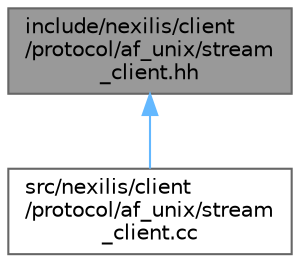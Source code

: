 digraph "include/nexilis/client/protocol/af_unix/stream_client.hh"
{
 // LATEX_PDF_SIZE
  bgcolor="transparent";
  edge [fontname=Helvetica,fontsize=10,labelfontname=Helvetica,labelfontsize=10];
  node [fontname=Helvetica,fontsize=10,shape=box,height=0.2,width=0.4];
  Node1 [id="Node000001",label="include/nexilis/client\l/protocol/af_unix/stream\l_client.hh",height=0.2,width=0.4,color="gray40", fillcolor="grey60", style="filled", fontcolor="black",tooltip=" "];
  Node1 -> Node2 [id="edge1_Node000001_Node000002",dir="back",color="steelblue1",style="solid",tooltip=" "];
  Node2 [id="Node000002",label="src/nexilis/client\l/protocol/af_unix/stream\l_client.cc",height=0.2,width=0.4,color="grey40", fillcolor="white", style="filled",URL="$db/d9b/stream__client_8cc.html",tooltip=" "];
}

